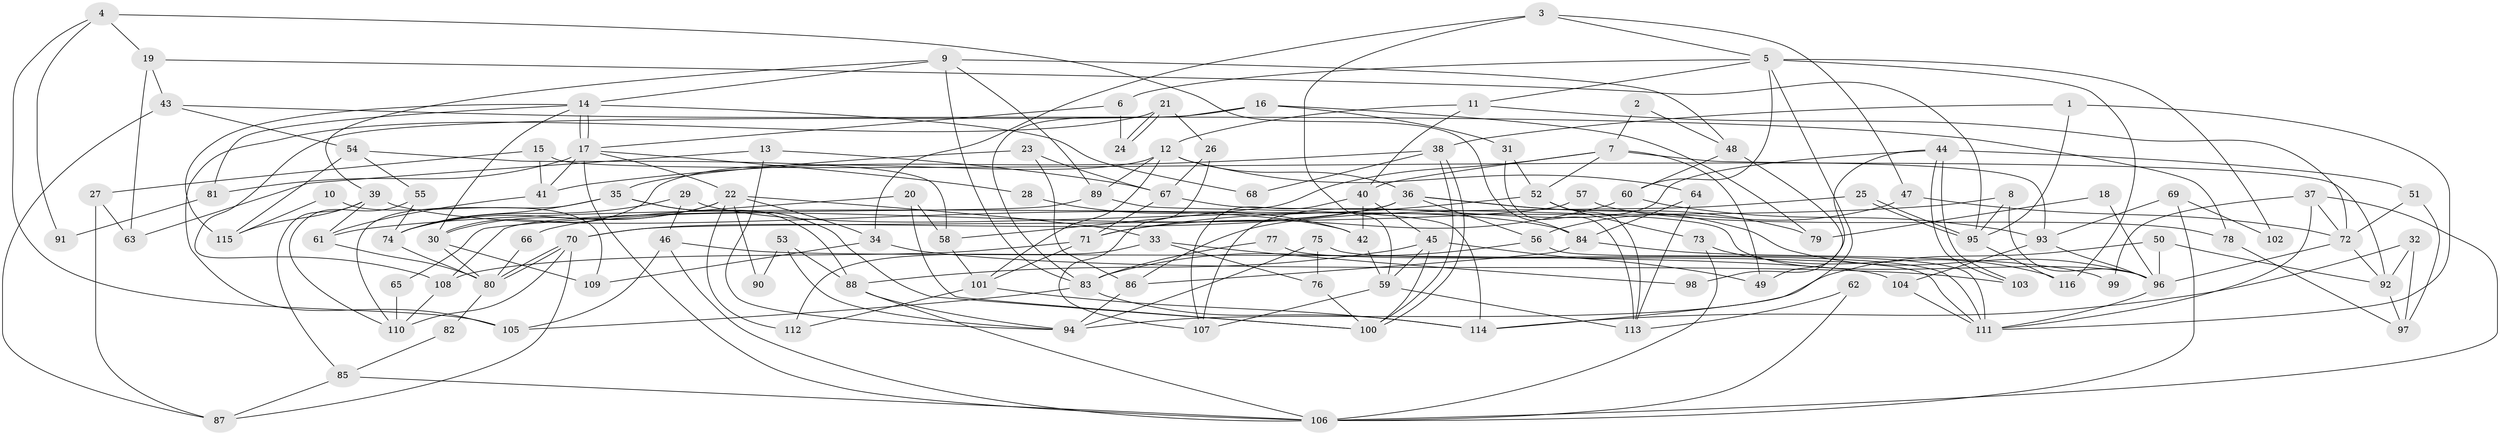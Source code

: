 // Generated by graph-tools (version 1.1) at 2025/11/02/27/25 16:11:21]
// undirected, 116 vertices, 232 edges
graph export_dot {
graph [start="1"]
  node [color=gray90,style=filled];
  1;
  2;
  3;
  4;
  5;
  6;
  7;
  8;
  9;
  10;
  11;
  12;
  13;
  14;
  15;
  16;
  17;
  18;
  19;
  20;
  21;
  22;
  23;
  24;
  25;
  26;
  27;
  28;
  29;
  30;
  31;
  32;
  33;
  34;
  35;
  36;
  37;
  38;
  39;
  40;
  41;
  42;
  43;
  44;
  45;
  46;
  47;
  48;
  49;
  50;
  51;
  52;
  53;
  54;
  55;
  56;
  57;
  58;
  59;
  60;
  61;
  62;
  63;
  64;
  65;
  66;
  67;
  68;
  69;
  70;
  71;
  72;
  73;
  74;
  75;
  76;
  77;
  78;
  79;
  80;
  81;
  82;
  83;
  84;
  85;
  86;
  87;
  88;
  89;
  90;
  91;
  92;
  93;
  94;
  95;
  96;
  97;
  98;
  99;
  100;
  101;
  102;
  103;
  104;
  105;
  106;
  107;
  108;
  109;
  110;
  111;
  112;
  113;
  114;
  115;
  116;
  1 -- 38;
  1 -- 111;
  1 -- 95;
  2 -- 7;
  2 -- 48;
  3 -- 5;
  3 -- 59;
  3 -- 34;
  3 -- 47;
  4 -- 105;
  4 -- 19;
  4 -- 84;
  4 -- 91;
  5 -- 114;
  5 -- 11;
  5 -- 6;
  5 -- 60;
  5 -- 102;
  5 -- 116;
  6 -- 17;
  6 -- 24;
  7 -- 93;
  7 -- 40;
  7 -- 49;
  7 -- 52;
  7 -- 58;
  8 -- 95;
  8 -- 96;
  8 -- 61;
  9 -- 14;
  9 -- 89;
  9 -- 39;
  9 -- 48;
  9 -- 83;
  10 -- 109;
  10 -- 115;
  11 -- 12;
  11 -- 40;
  11 -- 72;
  12 -- 89;
  12 -- 30;
  12 -- 36;
  12 -- 64;
  12 -- 101;
  13 -- 67;
  13 -- 94;
  13 -- 63;
  14 -- 17;
  14 -- 17;
  14 -- 30;
  14 -- 68;
  14 -- 81;
  14 -- 115;
  15 -- 41;
  15 -- 92;
  15 -- 27;
  16 -- 108;
  16 -- 83;
  16 -- 31;
  16 -- 79;
  17 -- 106;
  17 -- 22;
  17 -- 28;
  17 -- 41;
  17 -- 81;
  18 -- 96;
  18 -- 79;
  19 -- 63;
  19 -- 95;
  19 -- 43;
  20 -- 58;
  20 -- 100;
  20 -- 65;
  21 -- 26;
  21 -- 24;
  21 -- 24;
  21 -- 105;
  22 -- 74;
  22 -- 30;
  22 -- 33;
  22 -- 34;
  22 -- 90;
  22 -- 112;
  23 -- 67;
  23 -- 35;
  23 -- 86;
  25 -- 95;
  25 -- 95;
  25 -- 86;
  26 -- 67;
  26 -- 107;
  27 -- 87;
  27 -- 63;
  28 -- 42;
  29 -- 74;
  29 -- 84;
  29 -- 46;
  30 -- 80;
  30 -- 109;
  31 -- 52;
  31 -- 113;
  32 -- 114;
  32 -- 92;
  32 -- 97;
  33 -- 112;
  33 -- 76;
  33 -- 98;
  34 -- 103;
  34 -- 109;
  35 -- 110;
  35 -- 88;
  35 -- 74;
  35 -- 100;
  36 -- 96;
  36 -- 56;
  36 -- 66;
  36 -- 70;
  36 -- 79;
  37 -- 106;
  37 -- 72;
  37 -- 99;
  37 -- 111;
  38 -- 100;
  38 -- 100;
  38 -- 41;
  38 -- 68;
  39 -- 85;
  39 -- 42;
  39 -- 61;
  39 -- 115;
  40 -- 42;
  40 -- 45;
  40 -- 107;
  41 -- 61;
  42 -- 59;
  43 -- 54;
  43 -- 78;
  43 -- 87;
  44 -- 107;
  44 -- 103;
  44 -- 103;
  44 -- 51;
  44 -- 98;
  45 -- 88;
  45 -- 100;
  45 -- 49;
  45 -- 59;
  46 -- 105;
  46 -- 104;
  46 -- 106;
  47 -- 72;
  47 -- 56;
  48 -- 49;
  48 -- 60;
  50 -- 92;
  50 -- 96;
  50 -- 94;
  51 -- 72;
  51 -- 97;
  52 -- 113;
  52 -- 71;
  52 -- 73;
  53 -- 94;
  53 -- 88;
  53 -- 90;
  54 -- 58;
  54 -- 115;
  54 -- 55;
  55 -- 74;
  55 -- 110;
  56 -- 83;
  56 -- 111;
  57 -- 70;
  57 -- 78;
  58 -- 101;
  59 -- 113;
  59 -- 107;
  60 -- 71;
  60 -- 93;
  61 -- 80;
  62 -- 106;
  62 -- 113;
  64 -- 84;
  64 -- 113;
  65 -- 110;
  66 -- 80;
  67 -- 71;
  67 -- 96;
  69 -- 93;
  69 -- 106;
  69 -- 102;
  70 -- 80;
  70 -- 80;
  70 -- 87;
  70 -- 110;
  71 -- 101;
  71 -- 108;
  72 -- 96;
  72 -- 92;
  73 -- 116;
  73 -- 106;
  74 -- 80;
  75 -- 76;
  75 -- 111;
  75 -- 94;
  76 -- 100;
  77 -- 83;
  77 -- 111;
  78 -- 97;
  80 -- 82;
  81 -- 91;
  82 -- 85;
  83 -- 105;
  83 -- 114;
  84 -- 86;
  84 -- 99;
  85 -- 106;
  85 -- 87;
  86 -- 94;
  88 -- 94;
  88 -- 106;
  89 -- 114;
  89 -- 108;
  92 -- 97;
  93 -- 104;
  93 -- 96;
  95 -- 116;
  96 -- 111;
  101 -- 112;
  101 -- 114;
  104 -- 111;
  108 -- 110;
}
